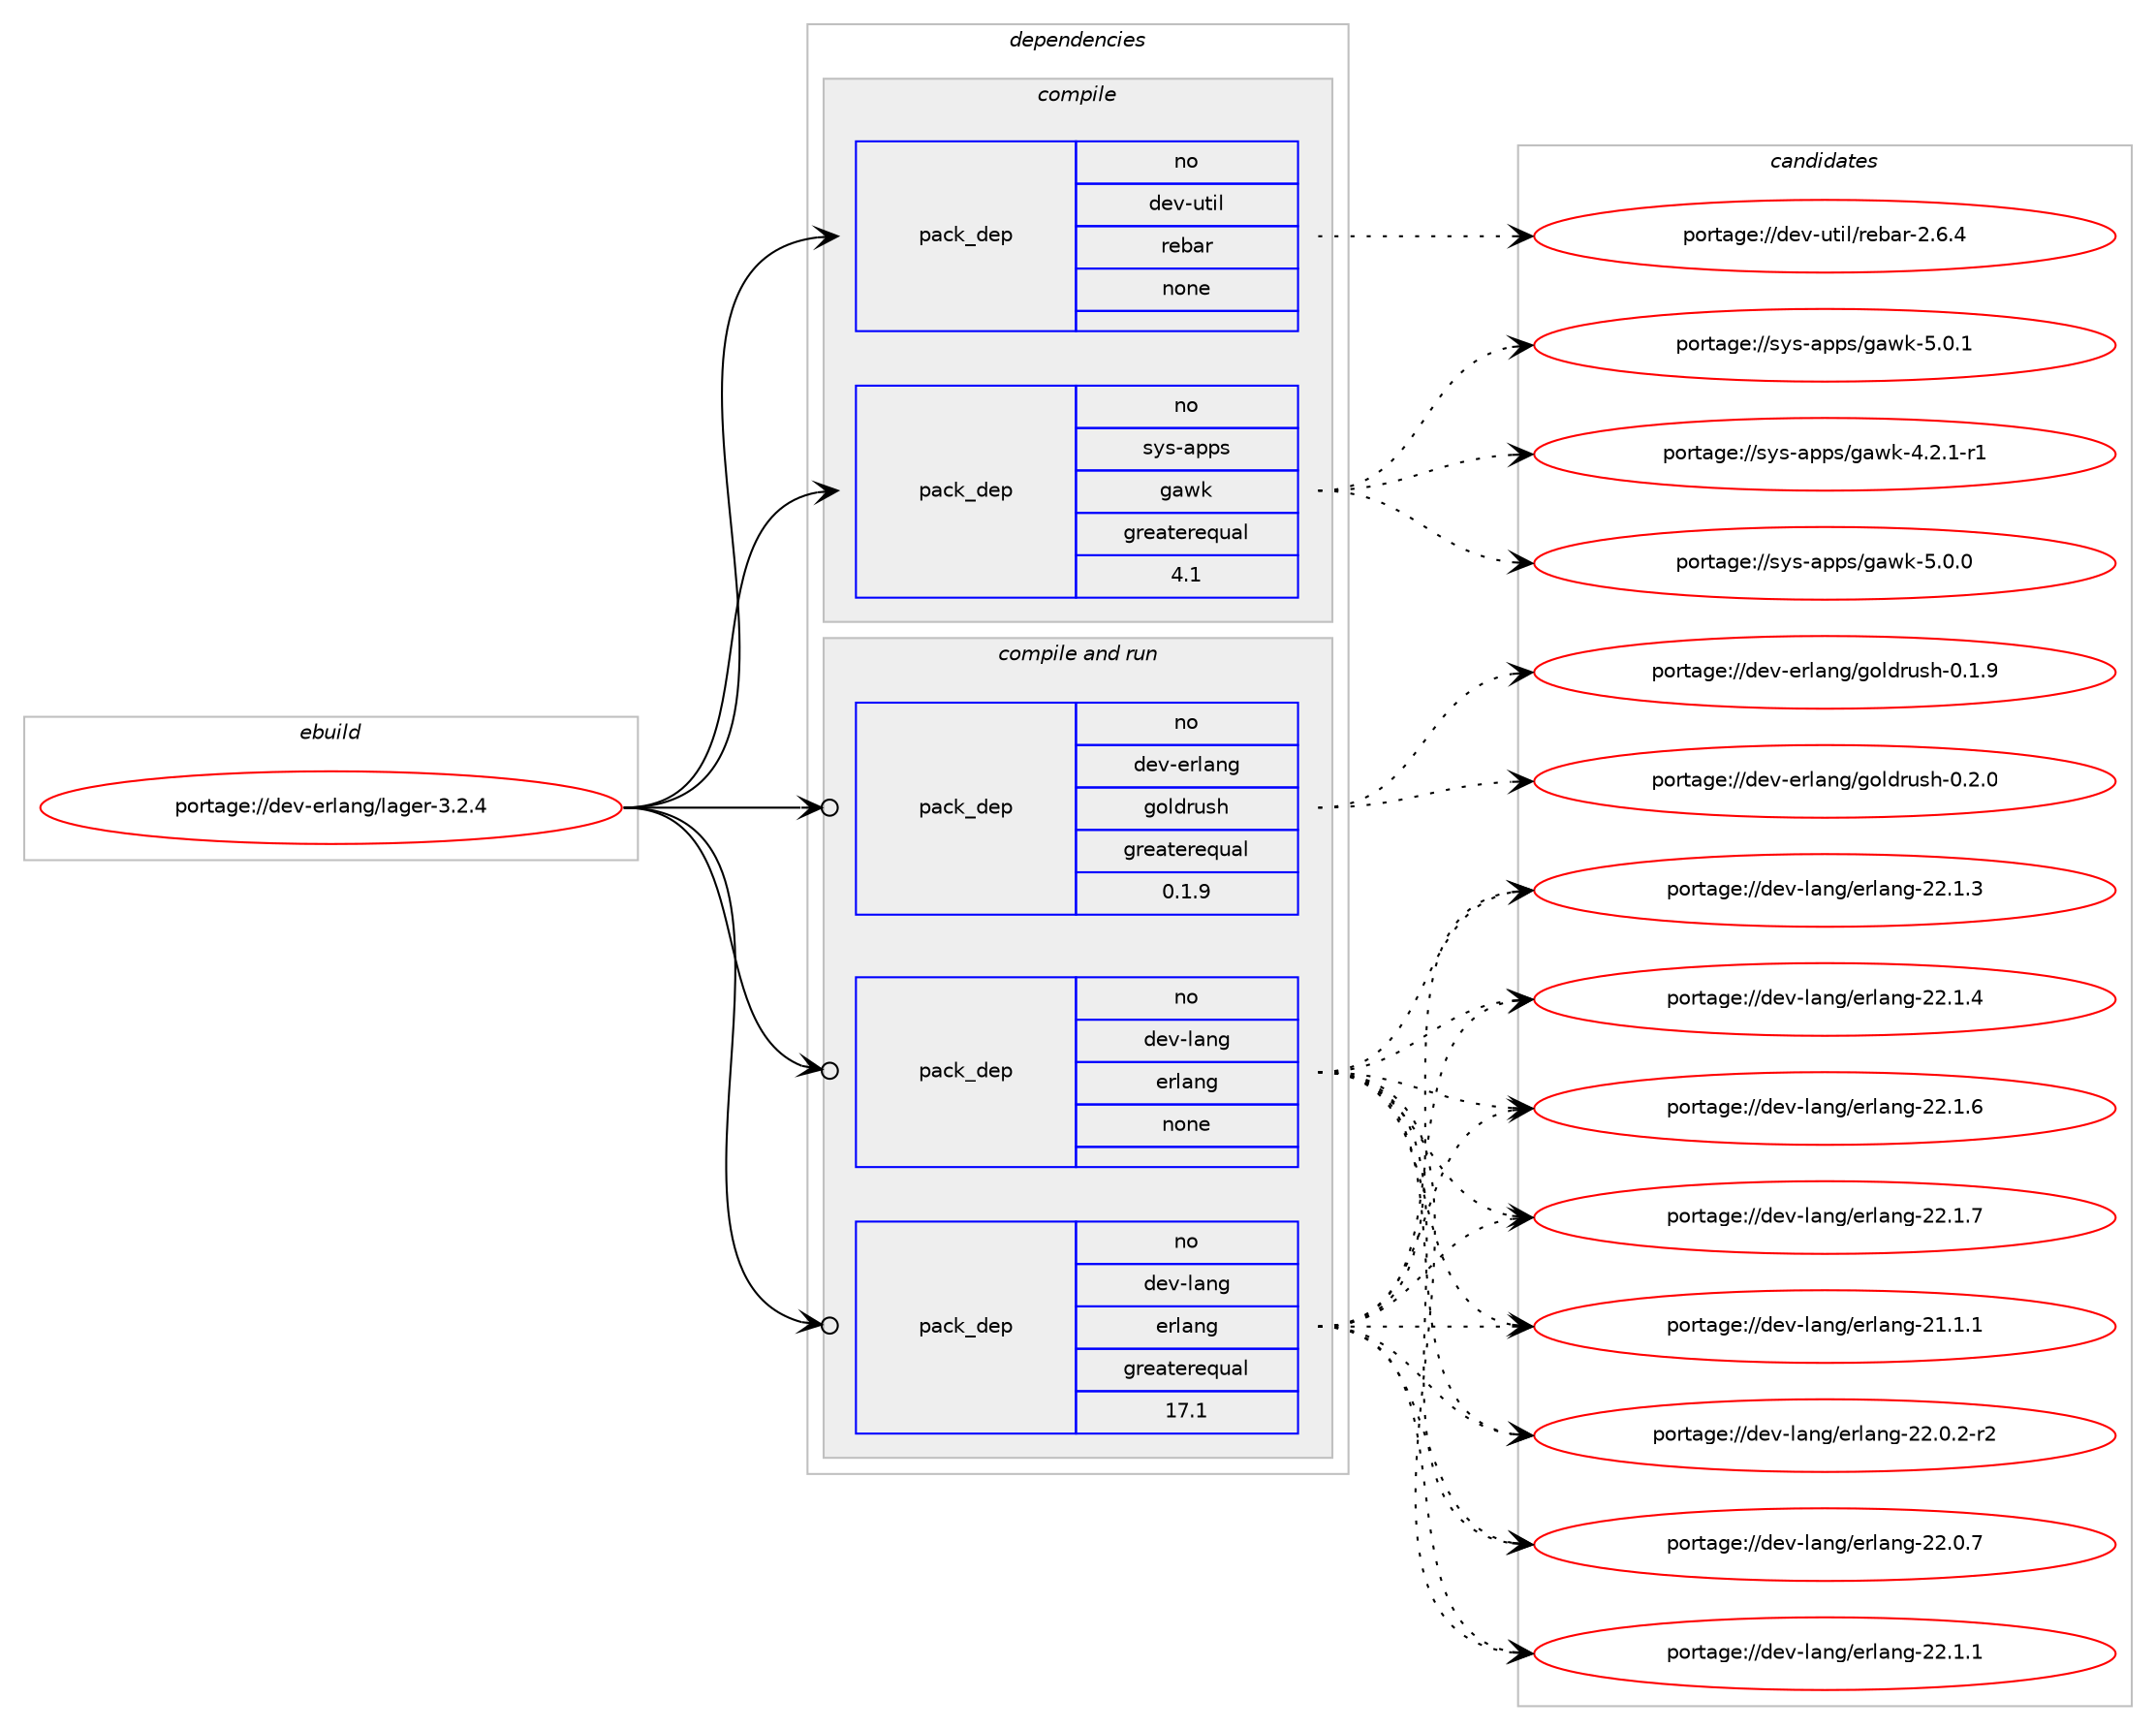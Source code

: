 digraph prolog {

# *************
# Graph options
# *************

newrank=true;
concentrate=true;
compound=true;
graph [rankdir=LR,fontname=Helvetica,fontsize=10,ranksep=1.5];#, ranksep=2.5, nodesep=0.2];
edge  [arrowhead=vee];
node  [fontname=Helvetica,fontsize=10];

# **********
# The ebuild
# **********

subgraph cluster_leftcol {
color=gray;
rank=same;
label=<<i>ebuild</i>>;
id [label="portage://dev-erlang/lager-3.2.4", color=red, width=4, href="../dev-erlang/lager-3.2.4.svg"];
}

# ****************
# The dependencies
# ****************

subgraph cluster_midcol {
color=gray;
label=<<i>dependencies</i>>;
subgraph cluster_compile {
fillcolor="#eeeeee";
style=filled;
label=<<i>compile</i>>;
subgraph pack44773 {
dependency59958 [label=<<TABLE BORDER="0" CELLBORDER="1" CELLSPACING="0" CELLPADDING="4" WIDTH="220"><TR><TD ROWSPAN="6" CELLPADDING="30">pack_dep</TD></TR><TR><TD WIDTH="110">no</TD></TR><TR><TD>dev-util</TD></TR><TR><TD>rebar</TD></TR><TR><TD>none</TD></TR><TR><TD></TD></TR></TABLE>>, shape=none, color=blue];
}
id:e -> dependency59958:w [weight=20,style="solid",arrowhead="vee"];
subgraph pack44774 {
dependency59959 [label=<<TABLE BORDER="0" CELLBORDER="1" CELLSPACING="0" CELLPADDING="4" WIDTH="220"><TR><TD ROWSPAN="6" CELLPADDING="30">pack_dep</TD></TR><TR><TD WIDTH="110">no</TD></TR><TR><TD>sys-apps</TD></TR><TR><TD>gawk</TD></TR><TR><TD>greaterequal</TD></TR><TR><TD>4.1</TD></TR></TABLE>>, shape=none, color=blue];
}
id:e -> dependency59959:w [weight=20,style="solid",arrowhead="vee"];
}
subgraph cluster_compileandrun {
fillcolor="#eeeeee";
style=filled;
label=<<i>compile and run</i>>;
subgraph pack44775 {
dependency59960 [label=<<TABLE BORDER="0" CELLBORDER="1" CELLSPACING="0" CELLPADDING="4" WIDTH="220"><TR><TD ROWSPAN="6" CELLPADDING="30">pack_dep</TD></TR><TR><TD WIDTH="110">no</TD></TR><TR><TD>dev-erlang</TD></TR><TR><TD>goldrush</TD></TR><TR><TD>greaterequal</TD></TR><TR><TD>0.1.9</TD></TR></TABLE>>, shape=none, color=blue];
}
id:e -> dependency59960:w [weight=20,style="solid",arrowhead="odotvee"];
subgraph pack44776 {
dependency59961 [label=<<TABLE BORDER="0" CELLBORDER="1" CELLSPACING="0" CELLPADDING="4" WIDTH="220"><TR><TD ROWSPAN="6" CELLPADDING="30">pack_dep</TD></TR><TR><TD WIDTH="110">no</TD></TR><TR><TD>dev-lang</TD></TR><TR><TD>erlang</TD></TR><TR><TD>greaterequal</TD></TR><TR><TD>17.1</TD></TR></TABLE>>, shape=none, color=blue];
}
id:e -> dependency59961:w [weight=20,style="solid",arrowhead="odotvee"];
subgraph pack44777 {
dependency59962 [label=<<TABLE BORDER="0" CELLBORDER="1" CELLSPACING="0" CELLPADDING="4" WIDTH="220"><TR><TD ROWSPAN="6" CELLPADDING="30">pack_dep</TD></TR><TR><TD WIDTH="110">no</TD></TR><TR><TD>dev-lang</TD></TR><TR><TD>erlang</TD></TR><TR><TD>none</TD></TR><TR><TD></TD></TR></TABLE>>, shape=none, color=blue];
}
id:e -> dependency59962:w [weight=20,style="solid",arrowhead="odotvee"];
}
subgraph cluster_run {
fillcolor="#eeeeee";
style=filled;
label=<<i>run</i>>;
}
}

# **************
# The candidates
# **************

subgraph cluster_choices {
rank=same;
color=gray;
label=<<i>candidates</i>>;

subgraph choice44773 {
color=black;
nodesep=1;
choiceportage10010111845117116105108471141019897114455046544652 [label="portage://dev-util/rebar-2.6.4", color=red, width=4,href="../dev-util/rebar-2.6.4.svg"];
dependency59958:e -> choiceportage10010111845117116105108471141019897114455046544652:w [style=dotted,weight="100"];
}
subgraph choice44774 {
color=black;
nodesep=1;
choiceportage115121115459711211211547103971191074552465046494511449 [label="portage://sys-apps/gawk-4.2.1-r1", color=red, width=4,href="../sys-apps/gawk-4.2.1-r1.svg"];
choiceportage11512111545971121121154710397119107455346484648 [label="portage://sys-apps/gawk-5.0.0", color=red, width=4,href="../sys-apps/gawk-5.0.0.svg"];
choiceportage11512111545971121121154710397119107455346484649 [label="portage://sys-apps/gawk-5.0.1", color=red, width=4,href="../sys-apps/gawk-5.0.1.svg"];
dependency59959:e -> choiceportage115121115459711211211547103971191074552465046494511449:w [style=dotted,weight="100"];
dependency59959:e -> choiceportage11512111545971121121154710397119107455346484648:w [style=dotted,weight="100"];
dependency59959:e -> choiceportage11512111545971121121154710397119107455346484649:w [style=dotted,weight="100"];
}
subgraph choice44775 {
color=black;
nodesep=1;
choiceportage100101118451011141089711010347103111108100114117115104454846494657 [label="portage://dev-erlang/goldrush-0.1.9", color=red, width=4,href="../dev-erlang/goldrush-0.1.9.svg"];
choiceportage100101118451011141089711010347103111108100114117115104454846504648 [label="portage://dev-erlang/goldrush-0.2.0", color=red, width=4,href="../dev-erlang/goldrush-0.2.0.svg"];
dependency59960:e -> choiceportage100101118451011141089711010347103111108100114117115104454846494657:w [style=dotted,weight="100"];
dependency59960:e -> choiceportage100101118451011141089711010347103111108100114117115104454846504648:w [style=dotted,weight="100"];
}
subgraph choice44776 {
color=black;
nodesep=1;
choiceportage1001011184510897110103471011141089711010345504946494649 [label="portage://dev-lang/erlang-21.1.1", color=red, width=4,href="../dev-lang/erlang-21.1.1.svg"];
choiceportage10010111845108971101034710111410897110103455050464846504511450 [label="portage://dev-lang/erlang-22.0.2-r2", color=red, width=4,href="../dev-lang/erlang-22.0.2-r2.svg"];
choiceportage1001011184510897110103471011141089711010345505046484655 [label="portage://dev-lang/erlang-22.0.7", color=red, width=4,href="../dev-lang/erlang-22.0.7.svg"];
choiceportage1001011184510897110103471011141089711010345505046494649 [label="portage://dev-lang/erlang-22.1.1", color=red, width=4,href="../dev-lang/erlang-22.1.1.svg"];
choiceportage1001011184510897110103471011141089711010345505046494651 [label="portage://dev-lang/erlang-22.1.3", color=red, width=4,href="../dev-lang/erlang-22.1.3.svg"];
choiceportage1001011184510897110103471011141089711010345505046494652 [label="portage://dev-lang/erlang-22.1.4", color=red, width=4,href="../dev-lang/erlang-22.1.4.svg"];
choiceportage1001011184510897110103471011141089711010345505046494654 [label="portage://dev-lang/erlang-22.1.6", color=red, width=4,href="../dev-lang/erlang-22.1.6.svg"];
choiceportage1001011184510897110103471011141089711010345505046494655 [label="portage://dev-lang/erlang-22.1.7", color=red, width=4,href="../dev-lang/erlang-22.1.7.svg"];
dependency59961:e -> choiceportage1001011184510897110103471011141089711010345504946494649:w [style=dotted,weight="100"];
dependency59961:e -> choiceportage10010111845108971101034710111410897110103455050464846504511450:w [style=dotted,weight="100"];
dependency59961:e -> choiceportage1001011184510897110103471011141089711010345505046484655:w [style=dotted,weight="100"];
dependency59961:e -> choiceportage1001011184510897110103471011141089711010345505046494649:w [style=dotted,weight="100"];
dependency59961:e -> choiceportage1001011184510897110103471011141089711010345505046494651:w [style=dotted,weight="100"];
dependency59961:e -> choiceportage1001011184510897110103471011141089711010345505046494652:w [style=dotted,weight="100"];
dependency59961:e -> choiceportage1001011184510897110103471011141089711010345505046494654:w [style=dotted,weight="100"];
dependency59961:e -> choiceportage1001011184510897110103471011141089711010345505046494655:w [style=dotted,weight="100"];
}
subgraph choice44777 {
color=black;
nodesep=1;
choiceportage1001011184510897110103471011141089711010345504946494649 [label="portage://dev-lang/erlang-21.1.1", color=red, width=4,href="../dev-lang/erlang-21.1.1.svg"];
choiceportage10010111845108971101034710111410897110103455050464846504511450 [label="portage://dev-lang/erlang-22.0.2-r2", color=red, width=4,href="../dev-lang/erlang-22.0.2-r2.svg"];
choiceportage1001011184510897110103471011141089711010345505046484655 [label="portage://dev-lang/erlang-22.0.7", color=red, width=4,href="../dev-lang/erlang-22.0.7.svg"];
choiceportage1001011184510897110103471011141089711010345505046494649 [label="portage://dev-lang/erlang-22.1.1", color=red, width=4,href="../dev-lang/erlang-22.1.1.svg"];
choiceportage1001011184510897110103471011141089711010345505046494651 [label="portage://dev-lang/erlang-22.1.3", color=red, width=4,href="../dev-lang/erlang-22.1.3.svg"];
choiceportage1001011184510897110103471011141089711010345505046494652 [label="portage://dev-lang/erlang-22.1.4", color=red, width=4,href="../dev-lang/erlang-22.1.4.svg"];
choiceportage1001011184510897110103471011141089711010345505046494654 [label="portage://dev-lang/erlang-22.1.6", color=red, width=4,href="../dev-lang/erlang-22.1.6.svg"];
choiceportage1001011184510897110103471011141089711010345505046494655 [label="portage://dev-lang/erlang-22.1.7", color=red, width=4,href="../dev-lang/erlang-22.1.7.svg"];
dependency59962:e -> choiceportage1001011184510897110103471011141089711010345504946494649:w [style=dotted,weight="100"];
dependency59962:e -> choiceportage10010111845108971101034710111410897110103455050464846504511450:w [style=dotted,weight="100"];
dependency59962:e -> choiceportage1001011184510897110103471011141089711010345505046484655:w [style=dotted,weight="100"];
dependency59962:e -> choiceportage1001011184510897110103471011141089711010345505046494649:w [style=dotted,weight="100"];
dependency59962:e -> choiceportage1001011184510897110103471011141089711010345505046494651:w [style=dotted,weight="100"];
dependency59962:e -> choiceportage1001011184510897110103471011141089711010345505046494652:w [style=dotted,weight="100"];
dependency59962:e -> choiceportage1001011184510897110103471011141089711010345505046494654:w [style=dotted,weight="100"];
dependency59962:e -> choiceportage1001011184510897110103471011141089711010345505046494655:w [style=dotted,weight="100"];
}
}

}
